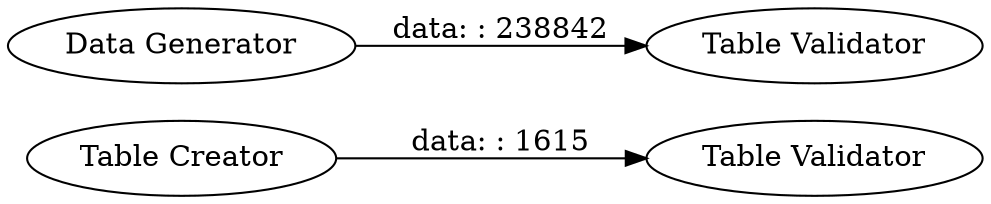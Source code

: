 digraph {
	"8412113554322488040_5" [label="Table Validator"]
	"8412113554322488040_4" [label="Data Generator"]
	"8412113554322488040_3" [label="Table Validator"]
	"8412113554322488040_6" [label="Table Creator"]
	"8412113554322488040_4" -> "8412113554322488040_3" [label="data: : 238842"]
	"8412113554322488040_6" -> "8412113554322488040_5" [label="data: : 1615"]
	rankdir=LR
}
